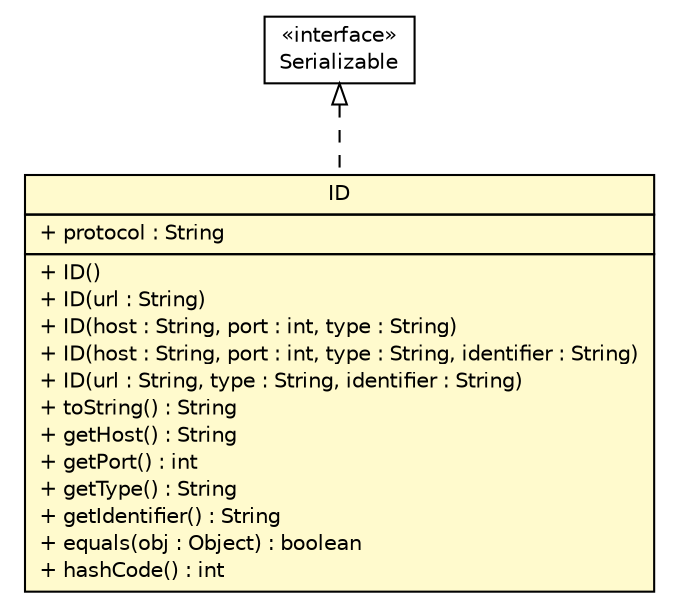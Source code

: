 #!/usr/local/bin/dot
#
# Class diagram 
# Generated by UMLGraph version R5_6 (http://www.umlgraph.org/)
#

digraph G {
	edge [fontname="Helvetica",fontsize=10,labelfontname="Helvetica",labelfontsize=10];
	node [fontname="Helvetica",fontsize=10,shape=plaintext];
	nodesep=0.25;
	ranksep=0.5;
	// sorcer.util.ui.ID
	c263162 [label=<<table title="sorcer.util.ui.ID" border="0" cellborder="1" cellspacing="0" cellpadding="2" port="p" bgcolor="lemonChiffon" href="./ID.html">
		<tr><td><table border="0" cellspacing="0" cellpadding="1">
<tr><td align="center" balign="center"> ID </td></tr>
		</table></td></tr>
		<tr><td><table border="0" cellspacing="0" cellpadding="1">
<tr><td align="left" balign="left"> + protocol : String </td></tr>
		</table></td></tr>
		<tr><td><table border="0" cellspacing="0" cellpadding="1">
<tr><td align="left" balign="left"> + ID() </td></tr>
<tr><td align="left" balign="left"> + ID(url : String) </td></tr>
<tr><td align="left" balign="left"> + ID(host : String, port : int, type : String) </td></tr>
<tr><td align="left" balign="left"> + ID(host : String, port : int, type : String, identifier : String) </td></tr>
<tr><td align="left" balign="left"> + ID(url : String, type : String, identifier : String) </td></tr>
<tr><td align="left" balign="left"> + toString() : String </td></tr>
<tr><td align="left" balign="left"> + getHost() : String </td></tr>
<tr><td align="left" balign="left"> + getPort() : int </td></tr>
<tr><td align="left" balign="left"> + getType() : String </td></tr>
<tr><td align="left" balign="left"> + getIdentifier() : String </td></tr>
<tr><td align="left" balign="left"> + equals(obj : Object) : boolean </td></tr>
<tr><td align="left" balign="left"> + hashCode() : int </td></tr>
		</table></td></tr>
		</table>>, URL="./ID.html", fontname="Helvetica", fontcolor="black", fontsize=10.0];
	//sorcer.util.ui.ID implements java.io.Serializable
	c263406:p -> c263162:p [dir=back,arrowtail=empty,style=dashed];
	// java.io.Serializable
	c263406 [label=<<table title="java.io.Serializable" border="0" cellborder="1" cellspacing="0" cellpadding="2" port="p" href="http://docs.oracle.com/javase/7/docs/api/java/io/Serializable.html">
		<tr><td><table border="0" cellspacing="0" cellpadding="1">
<tr><td align="center" balign="center"> &#171;interface&#187; </td></tr>
<tr><td align="center" balign="center"> Serializable </td></tr>
		</table></td></tr>
		</table>>, URL="http://docs.oracle.com/javase/7/docs/api/java/io/Serializable.html", fontname="Helvetica", fontcolor="black", fontsize=10.0];
}

